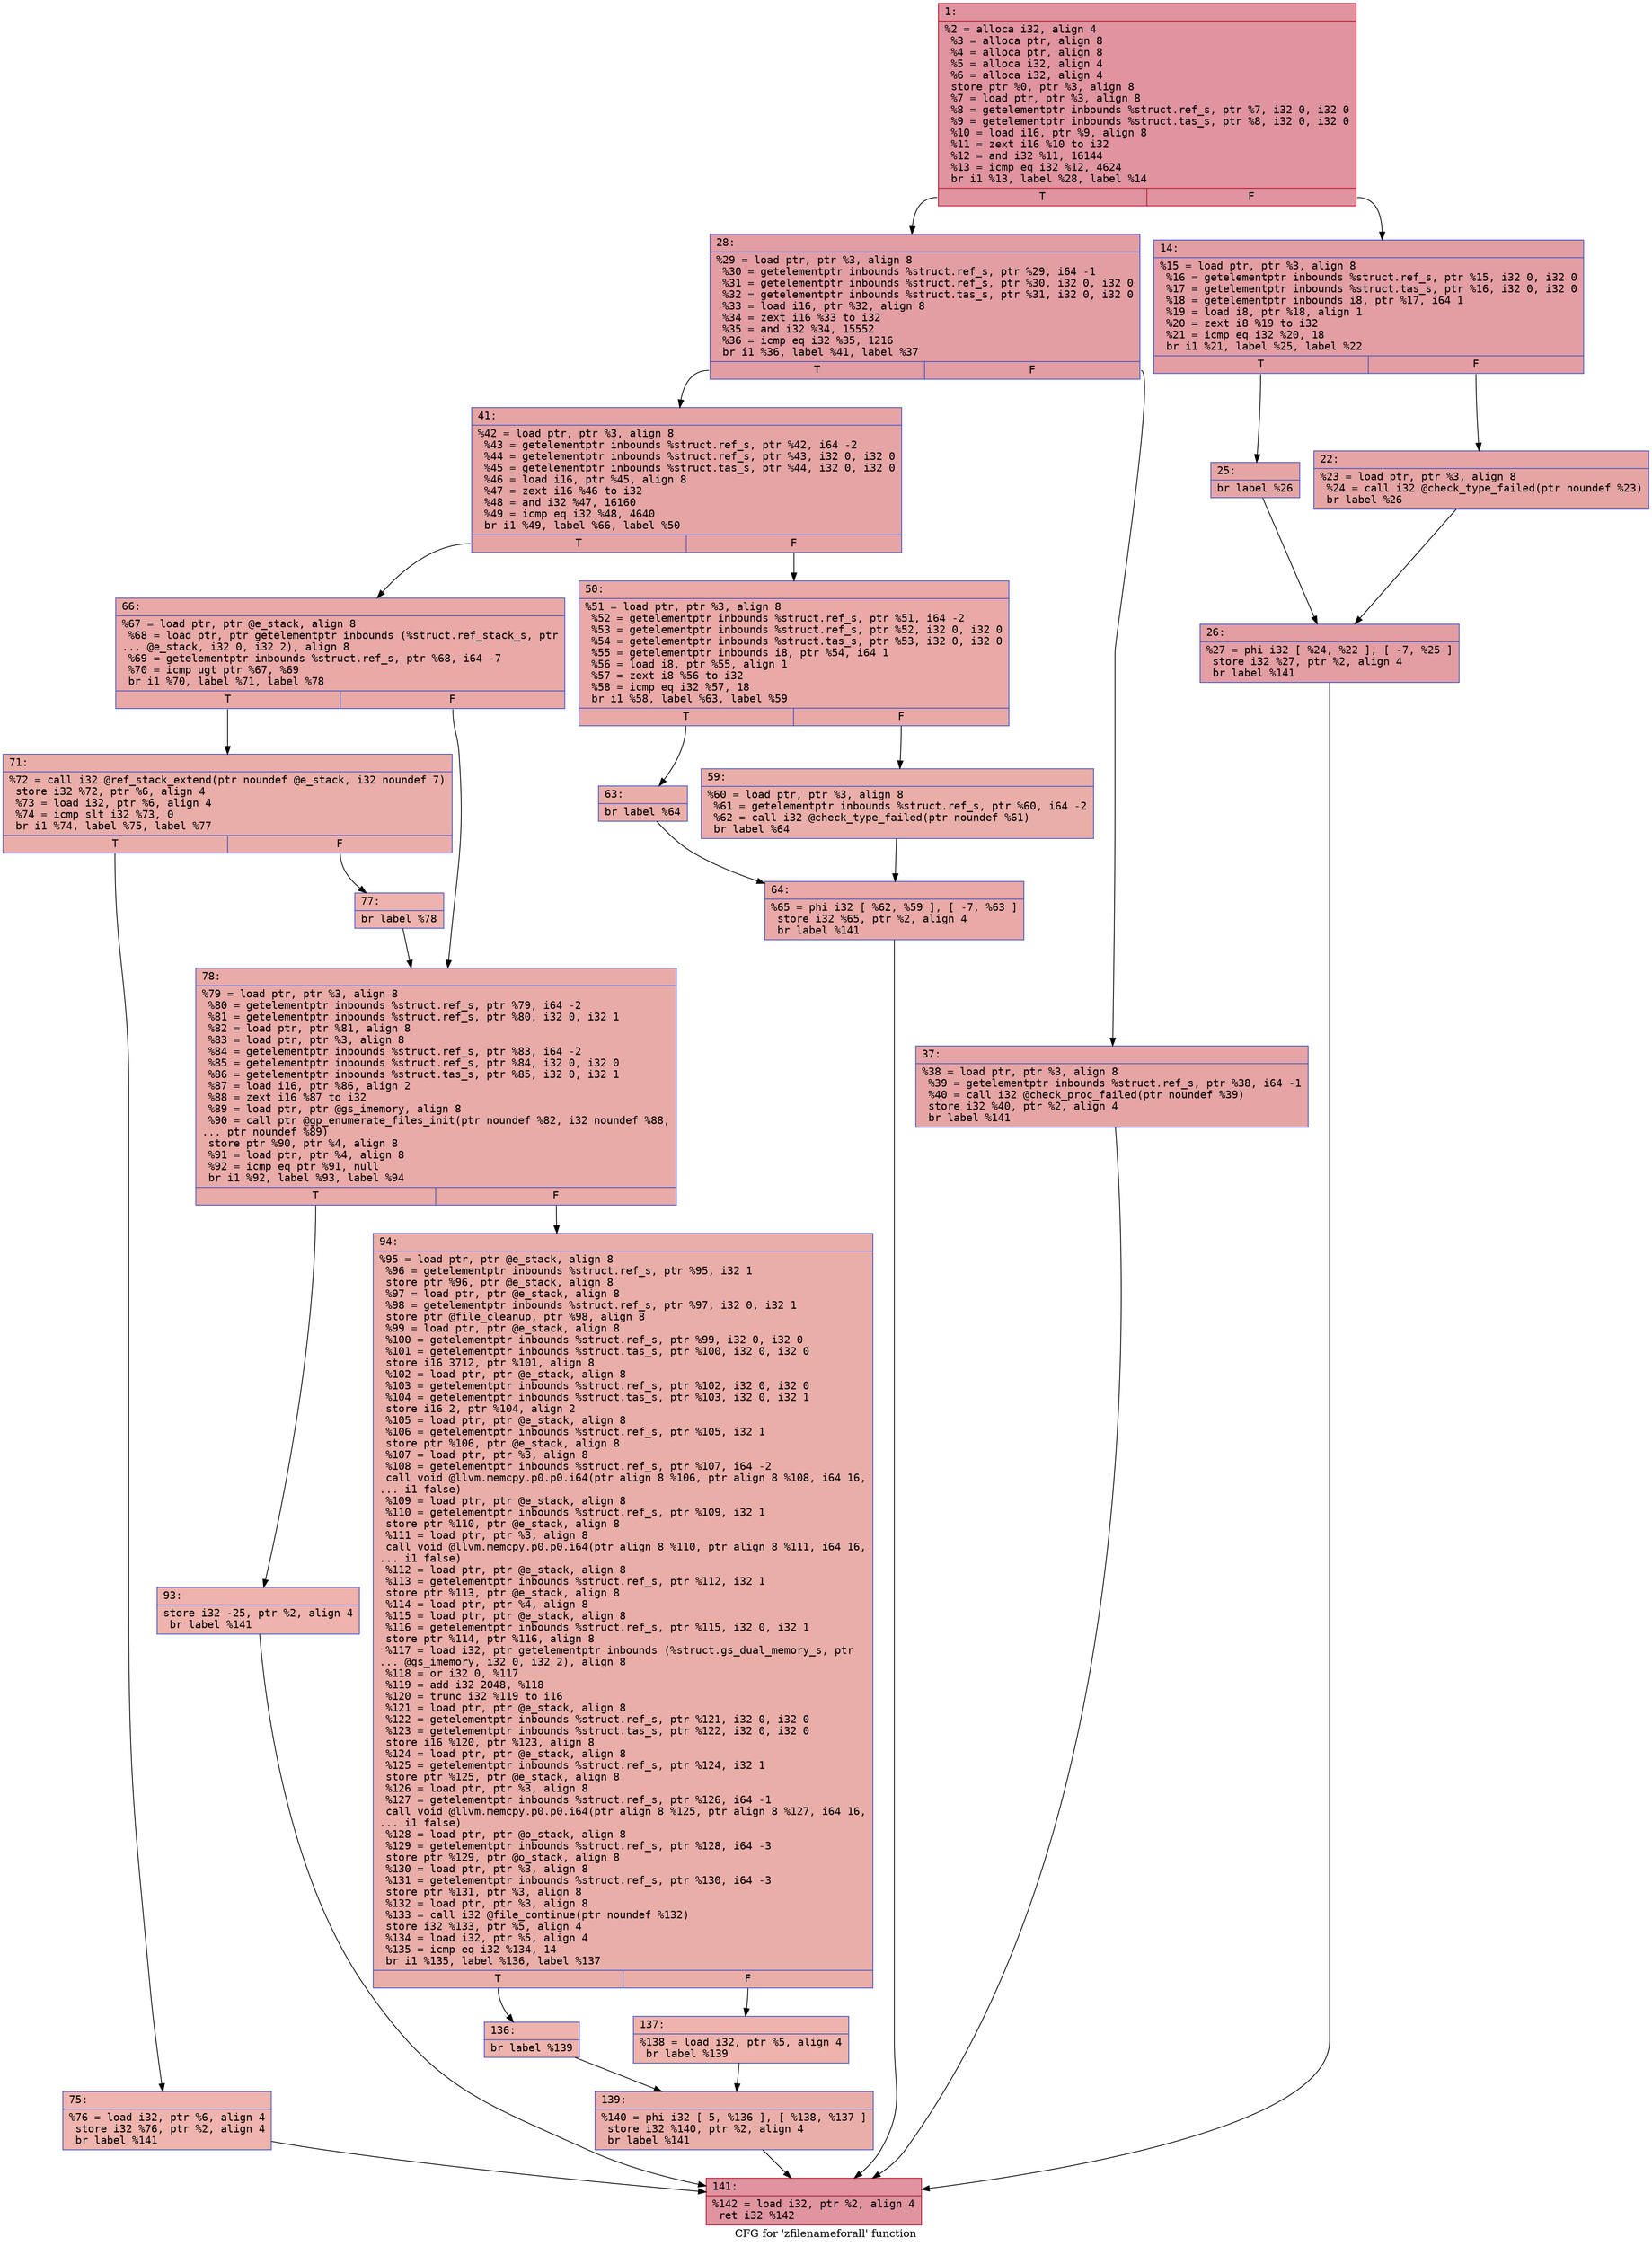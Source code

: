 digraph "CFG for 'zfilenameforall' function" {
	label="CFG for 'zfilenameforall' function";

	Node0x600002128a00 [shape=record,color="#b70d28ff", style=filled, fillcolor="#b70d2870" fontname="Courier",label="{1:\l|  %2 = alloca i32, align 4\l  %3 = alloca ptr, align 8\l  %4 = alloca ptr, align 8\l  %5 = alloca i32, align 4\l  %6 = alloca i32, align 4\l  store ptr %0, ptr %3, align 8\l  %7 = load ptr, ptr %3, align 8\l  %8 = getelementptr inbounds %struct.ref_s, ptr %7, i32 0, i32 0\l  %9 = getelementptr inbounds %struct.tas_s, ptr %8, i32 0, i32 0\l  %10 = load i16, ptr %9, align 8\l  %11 = zext i16 %10 to i32\l  %12 = and i32 %11, 16144\l  %13 = icmp eq i32 %12, 4624\l  br i1 %13, label %28, label %14\l|{<s0>T|<s1>F}}"];
	Node0x600002128a00:s0 -> Node0x600002128b90[tooltip="1 -> 28\nProbability 50.00%" ];
	Node0x600002128a00:s1 -> Node0x600002128a50[tooltip="1 -> 14\nProbability 50.00%" ];
	Node0x600002128a50 [shape=record,color="#3d50c3ff", style=filled, fillcolor="#be242e70" fontname="Courier",label="{14:\l|  %15 = load ptr, ptr %3, align 8\l  %16 = getelementptr inbounds %struct.ref_s, ptr %15, i32 0, i32 0\l  %17 = getelementptr inbounds %struct.tas_s, ptr %16, i32 0, i32 0\l  %18 = getelementptr inbounds i8, ptr %17, i64 1\l  %19 = load i8, ptr %18, align 1\l  %20 = zext i8 %19 to i32\l  %21 = icmp eq i32 %20, 18\l  br i1 %21, label %25, label %22\l|{<s0>T|<s1>F}}"];
	Node0x600002128a50:s0 -> Node0x600002128af0[tooltip="14 -> 25\nProbability 50.00%" ];
	Node0x600002128a50:s1 -> Node0x600002128aa0[tooltip="14 -> 22\nProbability 50.00%" ];
	Node0x600002128aa0 [shape=record,color="#3d50c3ff", style=filled, fillcolor="#c5333470" fontname="Courier",label="{22:\l|  %23 = load ptr, ptr %3, align 8\l  %24 = call i32 @check_type_failed(ptr noundef %23)\l  br label %26\l}"];
	Node0x600002128aa0 -> Node0x600002128b40[tooltip="22 -> 26\nProbability 100.00%" ];
	Node0x600002128af0 [shape=record,color="#3d50c3ff", style=filled, fillcolor="#c5333470" fontname="Courier",label="{25:\l|  br label %26\l}"];
	Node0x600002128af0 -> Node0x600002128b40[tooltip="25 -> 26\nProbability 100.00%" ];
	Node0x600002128b40 [shape=record,color="#3d50c3ff", style=filled, fillcolor="#be242e70" fontname="Courier",label="{26:\l|  %27 = phi i32 [ %24, %22 ], [ -7, %25 ]\l  store i32 %27, ptr %2, align 4\l  br label %141\l}"];
	Node0x600002128b40 -> Node0x6000021290e0[tooltip="26 -> 141\nProbability 100.00%" ];
	Node0x600002128b90 [shape=record,color="#3d50c3ff", style=filled, fillcolor="#be242e70" fontname="Courier",label="{28:\l|  %29 = load ptr, ptr %3, align 8\l  %30 = getelementptr inbounds %struct.ref_s, ptr %29, i64 -1\l  %31 = getelementptr inbounds %struct.ref_s, ptr %30, i32 0, i32 0\l  %32 = getelementptr inbounds %struct.tas_s, ptr %31, i32 0, i32 0\l  %33 = load i16, ptr %32, align 8\l  %34 = zext i16 %33 to i32\l  %35 = and i32 %34, 15552\l  %36 = icmp eq i32 %35, 1216\l  br i1 %36, label %41, label %37\l|{<s0>T|<s1>F}}"];
	Node0x600002128b90:s0 -> Node0x600002128c30[tooltip="28 -> 41\nProbability 50.00%" ];
	Node0x600002128b90:s1 -> Node0x600002128be0[tooltip="28 -> 37\nProbability 50.00%" ];
	Node0x600002128be0 [shape=record,color="#3d50c3ff", style=filled, fillcolor="#c5333470" fontname="Courier",label="{37:\l|  %38 = load ptr, ptr %3, align 8\l  %39 = getelementptr inbounds %struct.ref_s, ptr %38, i64 -1\l  %40 = call i32 @check_proc_failed(ptr noundef %39)\l  store i32 %40, ptr %2, align 4\l  br label %141\l}"];
	Node0x600002128be0 -> Node0x6000021290e0[tooltip="37 -> 141\nProbability 100.00%" ];
	Node0x600002128c30 [shape=record,color="#3d50c3ff", style=filled, fillcolor="#c5333470" fontname="Courier",label="{41:\l|  %42 = load ptr, ptr %3, align 8\l  %43 = getelementptr inbounds %struct.ref_s, ptr %42, i64 -2\l  %44 = getelementptr inbounds %struct.ref_s, ptr %43, i32 0, i32 0\l  %45 = getelementptr inbounds %struct.tas_s, ptr %44, i32 0, i32 0\l  %46 = load i16, ptr %45, align 8\l  %47 = zext i16 %46 to i32\l  %48 = and i32 %47, 16160\l  %49 = icmp eq i32 %48, 4640\l  br i1 %49, label %66, label %50\l|{<s0>T|<s1>F}}"];
	Node0x600002128c30:s0 -> Node0x600002128dc0[tooltip="41 -> 66\nProbability 50.00%" ];
	Node0x600002128c30:s1 -> Node0x600002128c80[tooltip="41 -> 50\nProbability 50.00%" ];
	Node0x600002128c80 [shape=record,color="#3d50c3ff", style=filled, fillcolor="#ca3b3770" fontname="Courier",label="{50:\l|  %51 = load ptr, ptr %3, align 8\l  %52 = getelementptr inbounds %struct.ref_s, ptr %51, i64 -2\l  %53 = getelementptr inbounds %struct.ref_s, ptr %52, i32 0, i32 0\l  %54 = getelementptr inbounds %struct.tas_s, ptr %53, i32 0, i32 0\l  %55 = getelementptr inbounds i8, ptr %54, i64 1\l  %56 = load i8, ptr %55, align 1\l  %57 = zext i8 %56 to i32\l  %58 = icmp eq i32 %57, 18\l  br i1 %58, label %63, label %59\l|{<s0>T|<s1>F}}"];
	Node0x600002128c80:s0 -> Node0x600002128d20[tooltip="50 -> 63\nProbability 50.00%" ];
	Node0x600002128c80:s1 -> Node0x600002128cd0[tooltip="50 -> 59\nProbability 50.00%" ];
	Node0x600002128cd0 [shape=record,color="#3d50c3ff", style=filled, fillcolor="#d0473d70" fontname="Courier",label="{59:\l|  %60 = load ptr, ptr %3, align 8\l  %61 = getelementptr inbounds %struct.ref_s, ptr %60, i64 -2\l  %62 = call i32 @check_type_failed(ptr noundef %61)\l  br label %64\l}"];
	Node0x600002128cd0 -> Node0x600002128d70[tooltip="59 -> 64\nProbability 100.00%" ];
	Node0x600002128d20 [shape=record,color="#3d50c3ff", style=filled, fillcolor="#d0473d70" fontname="Courier",label="{63:\l|  br label %64\l}"];
	Node0x600002128d20 -> Node0x600002128d70[tooltip="63 -> 64\nProbability 100.00%" ];
	Node0x600002128d70 [shape=record,color="#3d50c3ff", style=filled, fillcolor="#ca3b3770" fontname="Courier",label="{64:\l|  %65 = phi i32 [ %62, %59 ], [ -7, %63 ]\l  store i32 %65, ptr %2, align 4\l  br label %141\l}"];
	Node0x600002128d70 -> Node0x6000021290e0[tooltip="64 -> 141\nProbability 100.00%" ];
	Node0x600002128dc0 [shape=record,color="#3d50c3ff", style=filled, fillcolor="#ca3b3770" fontname="Courier",label="{66:\l|  %67 = load ptr, ptr @e_stack, align 8\l  %68 = load ptr, ptr getelementptr inbounds (%struct.ref_stack_s, ptr\l... @e_stack, i32 0, i32 2), align 8\l  %69 = getelementptr inbounds %struct.ref_s, ptr %68, i64 -7\l  %70 = icmp ugt ptr %67, %69\l  br i1 %70, label %71, label %78\l|{<s0>T|<s1>F}}"];
	Node0x600002128dc0:s0 -> Node0x600002128e10[tooltip="66 -> 71\nProbability 50.00%" ];
	Node0x600002128dc0:s1 -> Node0x600002128f00[tooltip="66 -> 78\nProbability 50.00%" ];
	Node0x600002128e10 [shape=record,color="#3d50c3ff", style=filled, fillcolor="#d0473d70" fontname="Courier",label="{71:\l|  %72 = call i32 @ref_stack_extend(ptr noundef @e_stack, i32 noundef 7)\l  store i32 %72, ptr %6, align 4\l  %73 = load i32, ptr %6, align 4\l  %74 = icmp slt i32 %73, 0\l  br i1 %74, label %75, label %77\l|{<s0>T|<s1>F}}"];
	Node0x600002128e10:s0 -> Node0x600002128e60[tooltip="71 -> 75\nProbability 37.50%" ];
	Node0x600002128e10:s1 -> Node0x600002128eb0[tooltip="71 -> 77\nProbability 62.50%" ];
	Node0x600002128e60 [shape=record,color="#3d50c3ff", style=filled, fillcolor="#d8564670" fontname="Courier",label="{75:\l|  %76 = load i32, ptr %6, align 4\l  store i32 %76, ptr %2, align 4\l  br label %141\l}"];
	Node0x600002128e60 -> Node0x6000021290e0[tooltip="75 -> 141\nProbability 100.00%" ];
	Node0x600002128eb0 [shape=record,color="#3d50c3ff", style=filled, fillcolor="#d6524470" fontname="Courier",label="{77:\l|  br label %78\l}"];
	Node0x600002128eb0 -> Node0x600002128f00[tooltip="77 -> 78\nProbability 100.00%" ];
	Node0x600002128f00 [shape=record,color="#3d50c3ff", style=filled, fillcolor="#cc403a70" fontname="Courier",label="{78:\l|  %79 = load ptr, ptr %3, align 8\l  %80 = getelementptr inbounds %struct.ref_s, ptr %79, i64 -2\l  %81 = getelementptr inbounds %struct.ref_s, ptr %80, i32 0, i32 1\l  %82 = load ptr, ptr %81, align 8\l  %83 = load ptr, ptr %3, align 8\l  %84 = getelementptr inbounds %struct.ref_s, ptr %83, i64 -2\l  %85 = getelementptr inbounds %struct.ref_s, ptr %84, i32 0, i32 0\l  %86 = getelementptr inbounds %struct.tas_s, ptr %85, i32 0, i32 1\l  %87 = load i16, ptr %86, align 2\l  %88 = zext i16 %87 to i32\l  %89 = load ptr, ptr @gs_imemory, align 8\l  %90 = call ptr @gp_enumerate_files_init(ptr noundef %82, i32 noundef %88,\l... ptr noundef %89)\l  store ptr %90, ptr %4, align 8\l  %91 = load ptr, ptr %4, align 8\l  %92 = icmp eq ptr %91, null\l  br i1 %92, label %93, label %94\l|{<s0>T|<s1>F}}"];
	Node0x600002128f00:s0 -> Node0x600002128f50[tooltip="78 -> 93\nProbability 37.50%" ];
	Node0x600002128f00:s1 -> Node0x600002128fa0[tooltip="78 -> 94\nProbability 62.50%" ];
	Node0x600002128f50 [shape=record,color="#3d50c3ff", style=filled, fillcolor="#d6524470" fontname="Courier",label="{93:\l|  store i32 -25, ptr %2, align 4\l  br label %141\l}"];
	Node0x600002128f50 -> Node0x6000021290e0[tooltip="93 -> 141\nProbability 100.00%" ];
	Node0x600002128fa0 [shape=record,color="#3d50c3ff", style=filled, fillcolor="#d0473d70" fontname="Courier",label="{94:\l|  %95 = load ptr, ptr @e_stack, align 8\l  %96 = getelementptr inbounds %struct.ref_s, ptr %95, i32 1\l  store ptr %96, ptr @e_stack, align 8\l  %97 = load ptr, ptr @e_stack, align 8\l  %98 = getelementptr inbounds %struct.ref_s, ptr %97, i32 0, i32 1\l  store ptr @file_cleanup, ptr %98, align 8\l  %99 = load ptr, ptr @e_stack, align 8\l  %100 = getelementptr inbounds %struct.ref_s, ptr %99, i32 0, i32 0\l  %101 = getelementptr inbounds %struct.tas_s, ptr %100, i32 0, i32 0\l  store i16 3712, ptr %101, align 8\l  %102 = load ptr, ptr @e_stack, align 8\l  %103 = getelementptr inbounds %struct.ref_s, ptr %102, i32 0, i32 0\l  %104 = getelementptr inbounds %struct.tas_s, ptr %103, i32 0, i32 1\l  store i16 2, ptr %104, align 2\l  %105 = load ptr, ptr @e_stack, align 8\l  %106 = getelementptr inbounds %struct.ref_s, ptr %105, i32 1\l  store ptr %106, ptr @e_stack, align 8\l  %107 = load ptr, ptr %3, align 8\l  %108 = getelementptr inbounds %struct.ref_s, ptr %107, i64 -2\l  call void @llvm.memcpy.p0.p0.i64(ptr align 8 %106, ptr align 8 %108, i64 16,\l... i1 false)\l  %109 = load ptr, ptr @e_stack, align 8\l  %110 = getelementptr inbounds %struct.ref_s, ptr %109, i32 1\l  store ptr %110, ptr @e_stack, align 8\l  %111 = load ptr, ptr %3, align 8\l  call void @llvm.memcpy.p0.p0.i64(ptr align 8 %110, ptr align 8 %111, i64 16,\l... i1 false)\l  %112 = load ptr, ptr @e_stack, align 8\l  %113 = getelementptr inbounds %struct.ref_s, ptr %112, i32 1\l  store ptr %113, ptr @e_stack, align 8\l  %114 = load ptr, ptr %4, align 8\l  %115 = load ptr, ptr @e_stack, align 8\l  %116 = getelementptr inbounds %struct.ref_s, ptr %115, i32 0, i32 1\l  store ptr %114, ptr %116, align 8\l  %117 = load i32, ptr getelementptr inbounds (%struct.gs_dual_memory_s, ptr\l... @gs_imemory, i32 0, i32 2), align 8\l  %118 = or i32 0, %117\l  %119 = add i32 2048, %118\l  %120 = trunc i32 %119 to i16\l  %121 = load ptr, ptr @e_stack, align 8\l  %122 = getelementptr inbounds %struct.ref_s, ptr %121, i32 0, i32 0\l  %123 = getelementptr inbounds %struct.tas_s, ptr %122, i32 0, i32 0\l  store i16 %120, ptr %123, align 8\l  %124 = load ptr, ptr @e_stack, align 8\l  %125 = getelementptr inbounds %struct.ref_s, ptr %124, i32 1\l  store ptr %125, ptr @e_stack, align 8\l  %126 = load ptr, ptr %3, align 8\l  %127 = getelementptr inbounds %struct.ref_s, ptr %126, i64 -1\l  call void @llvm.memcpy.p0.p0.i64(ptr align 8 %125, ptr align 8 %127, i64 16,\l... i1 false)\l  %128 = load ptr, ptr @o_stack, align 8\l  %129 = getelementptr inbounds %struct.ref_s, ptr %128, i64 -3\l  store ptr %129, ptr @o_stack, align 8\l  %130 = load ptr, ptr %3, align 8\l  %131 = getelementptr inbounds %struct.ref_s, ptr %130, i64 -3\l  store ptr %131, ptr %3, align 8\l  %132 = load ptr, ptr %3, align 8\l  %133 = call i32 @file_continue(ptr noundef %132)\l  store i32 %133, ptr %5, align 4\l  %134 = load i32, ptr %5, align 4\l  %135 = icmp eq i32 %134, 14\l  br i1 %135, label %136, label %137\l|{<s0>T|<s1>F}}"];
	Node0x600002128fa0:s0 -> Node0x600002128ff0[tooltip="94 -> 136\nProbability 50.00%" ];
	Node0x600002128fa0:s1 -> Node0x600002129040[tooltip="94 -> 137\nProbability 50.00%" ];
	Node0x600002128ff0 [shape=record,color="#3d50c3ff", style=filled, fillcolor="#d6524470" fontname="Courier",label="{136:\l|  br label %139\l}"];
	Node0x600002128ff0 -> Node0x600002129090[tooltip="136 -> 139\nProbability 100.00%" ];
	Node0x600002129040 [shape=record,color="#3d50c3ff", style=filled, fillcolor="#d6524470" fontname="Courier",label="{137:\l|  %138 = load i32, ptr %5, align 4\l  br label %139\l}"];
	Node0x600002129040 -> Node0x600002129090[tooltip="137 -> 139\nProbability 100.00%" ];
	Node0x600002129090 [shape=record,color="#3d50c3ff", style=filled, fillcolor="#d0473d70" fontname="Courier",label="{139:\l|  %140 = phi i32 [ 5, %136 ], [ %138, %137 ]\l  store i32 %140, ptr %2, align 4\l  br label %141\l}"];
	Node0x600002129090 -> Node0x6000021290e0[tooltip="139 -> 141\nProbability 100.00%" ];
	Node0x6000021290e0 [shape=record,color="#b70d28ff", style=filled, fillcolor="#b70d2870" fontname="Courier",label="{141:\l|  %142 = load i32, ptr %2, align 4\l  ret i32 %142\l}"];
}
